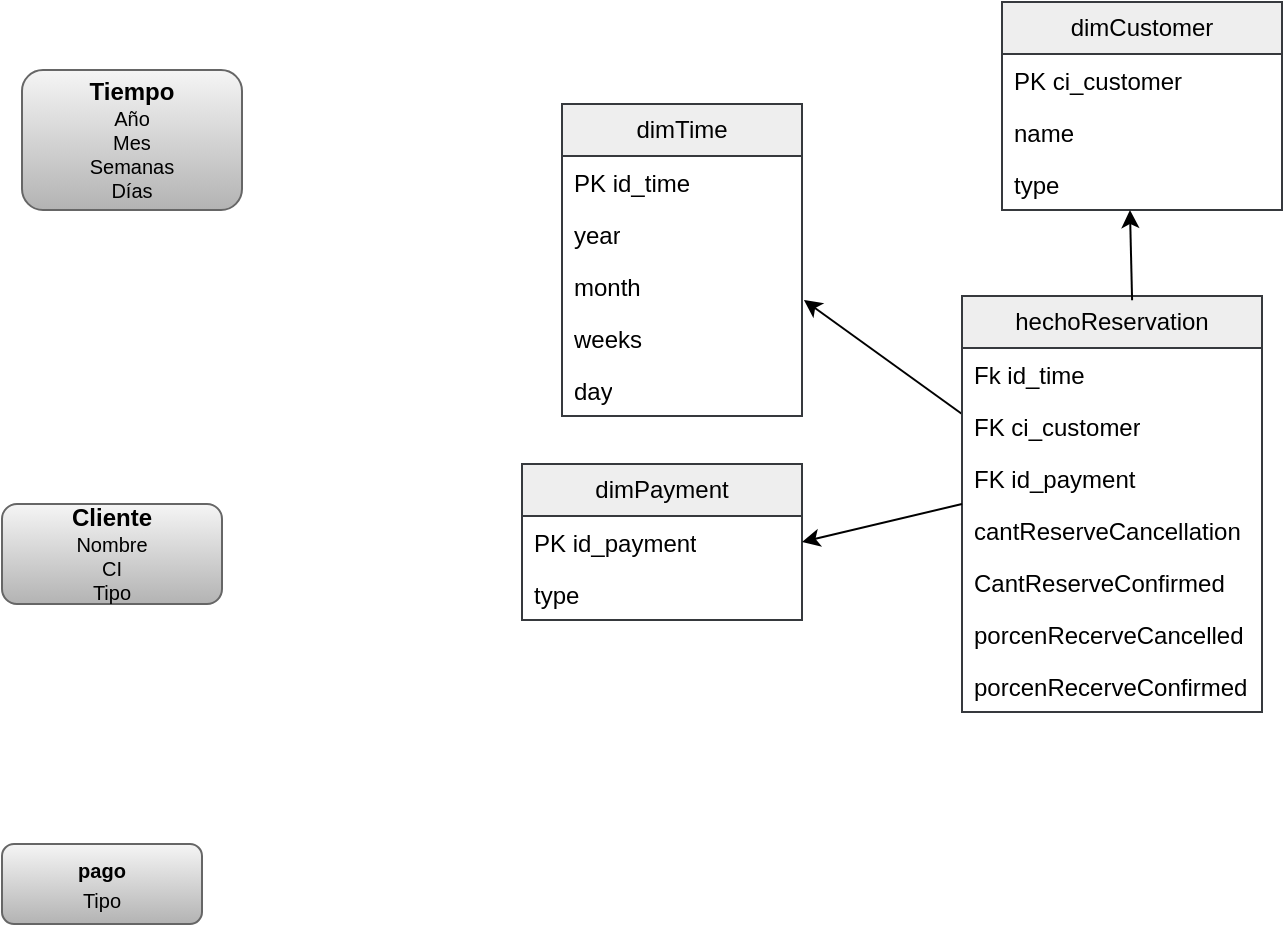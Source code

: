 <mxfile version="24.7.17">
  <diagram name="Página-1" id="uu4i2n9Bl2No3S-d-5fd">
    <mxGraphModel dx="880" dy="532" grid="1" gridSize="10" guides="1" tooltips="1" connect="1" arrows="1" fold="1" page="1" pageScale="1" pageWidth="850" pageHeight="1100" math="0" shadow="0">
      <root>
        <mxCell id="0" />
        <mxCell id="1" parent="0" />
        <mxCell id="EH8N8hHa5LhaJFt0thNJ-2" value="dimTime" style="swimlane;fontStyle=0;childLayout=stackLayout;horizontal=1;startSize=26;fillColor=#eeeeee;horizontalStack=0;resizeParent=1;resizeParentMax=0;resizeLast=0;collapsible=1;marginBottom=0;whiteSpace=wrap;html=1;rounded=0;strokeColor=#36393d;" vertex="1" parent="1">
          <mxGeometry x="340" y="210" width="120" height="156" as="geometry" />
        </mxCell>
        <mxCell id="EH8N8hHa5LhaJFt0thNJ-3" value="PK id_time" style="text;strokeColor=none;fillColor=none;align=left;verticalAlign=top;spacingLeft=4;spacingRight=4;overflow=hidden;rotatable=0;points=[[0,0.5],[1,0.5]];portConstraint=eastwest;whiteSpace=wrap;html=1;rounded=0;" vertex="1" parent="EH8N8hHa5LhaJFt0thNJ-2">
          <mxGeometry y="26" width="120" height="26" as="geometry" />
        </mxCell>
        <mxCell id="EH8N8hHa5LhaJFt0thNJ-4" value="year" style="text;strokeColor=none;fillColor=none;align=left;verticalAlign=top;spacingLeft=4;spacingRight=4;overflow=hidden;rotatable=0;points=[[0,0.5],[1,0.5]];portConstraint=eastwest;whiteSpace=wrap;html=1;rounded=0;" vertex="1" parent="EH8N8hHa5LhaJFt0thNJ-2">
          <mxGeometry y="52" width="120" height="26" as="geometry" />
        </mxCell>
        <mxCell id="EH8N8hHa5LhaJFt0thNJ-6" value="month" style="text;strokeColor=none;fillColor=none;align=left;verticalAlign=top;spacingLeft=4;spacingRight=4;overflow=hidden;rotatable=0;points=[[0,0.5],[1,0.5]];portConstraint=eastwest;whiteSpace=wrap;html=1;rounded=0;" vertex="1" parent="EH8N8hHa5LhaJFt0thNJ-2">
          <mxGeometry y="78" width="120" height="26" as="geometry" />
        </mxCell>
        <mxCell id="EH8N8hHa5LhaJFt0thNJ-5" value="weeks" style="text;strokeColor=none;fillColor=none;align=left;verticalAlign=top;spacingLeft=4;spacingRight=4;overflow=hidden;rotatable=0;points=[[0,0.5],[1,0.5]];portConstraint=eastwest;whiteSpace=wrap;html=1;rounded=0;" vertex="1" parent="EH8N8hHa5LhaJFt0thNJ-2">
          <mxGeometry y="104" width="120" height="26" as="geometry" />
        </mxCell>
        <mxCell id="EH8N8hHa5LhaJFt0thNJ-7" value="day" style="text;strokeColor=none;fillColor=none;align=left;verticalAlign=top;spacingLeft=4;spacingRight=4;overflow=hidden;rotatable=0;points=[[0,0.5],[1,0.5]];portConstraint=eastwest;whiteSpace=wrap;html=1;rounded=0;" vertex="1" parent="EH8N8hHa5LhaJFt0thNJ-2">
          <mxGeometry y="130" width="120" height="26" as="geometry" />
        </mxCell>
        <mxCell id="EH8N8hHa5LhaJFt0thNJ-8" value="dimCustomer" style="swimlane;fontStyle=0;childLayout=stackLayout;horizontal=1;startSize=26;fillColor=#eeeeee;horizontalStack=0;resizeParent=1;resizeParentMax=0;resizeLast=0;collapsible=1;marginBottom=0;whiteSpace=wrap;html=1;rounded=0;strokeColor=#36393d;" vertex="1" parent="1">
          <mxGeometry x="560" y="159" width="140" height="104" as="geometry" />
        </mxCell>
        <mxCell id="EH8N8hHa5LhaJFt0thNJ-9" value="PK ci_customer" style="text;strokeColor=none;fillColor=none;align=left;verticalAlign=top;spacingLeft=4;spacingRight=4;overflow=hidden;rotatable=0;points=[[0,0.5],[1,0.5]];portConstraint=eastwest;whiteSpace=wrap;html=1;rounded=0;" vertex="1" parent="EH8N8hHa5LhaJFt0thNJ-8">
          <mxGeometry y="26" width="140" height="26" as="geometry" />
        </mxCell>
        <mxCell id="EH8N8hHa5LhaJFt0thNJ-10" value="name" style="text;strokeColor=none;fillColor=none;align=left;verticalAlign=top;spacingLeft=4;spacingRight=4;overflow=hidden;rotatable=0;points=[[0,0.5],[1,0.5]];portConstraint=eastwest;whiteSpace=wrap;html=1;rounded=0;" vertex="1" parent="EH8N8hHa5LhaJFt0thNJ-8">
          <mxGeometry y="52" width="140" height="26" as="geometry" />
        </mxCell>
        <mxCell id="EH8N8hHa5LhaJFt0thNJ-11" value="type" style="text;strokeColor=none;fillColor=none;align=left;verticalAlign=top;spacingLeft=4;spacingRight=4;overflow=hidden;rotatable=0;points=[[0,0.5],[1,0.5]];portConstraint=eastwest;whiteSpace=wrap;html=1;rounded=0;" vertex="1" parent="EH8N8hHa5LhaJFt0thNJ-8">
          <mxGeometry y="78" width="140" height="26" as="geometry" />
        </mxCell>
        <mxCell id="EH8N8hHa5LhaJFt0thNJ-14" value="dimPayment" style="swimlane;fontStyle=0;childLayout=stackLayout;horizontal=1;startSize=26;fillColor=#eeeeee;horizontalStack=0;resizeParent=1;resizeParentMax=0;resizeLast=0;collapsible=1;marginBottom=0;whiteSpace=wrap;html=1;rounded=0;strokeColor=#36393d;" vertex="1" parent="1">
          <mxGeometry x="320" y="390" width="140" height="78" as="geometry" />
        </mxCell>
        <mxCell id="EH8N8hHa5LhaJFt0thNJ-15" value="PK id_payment" style="text;strokeColor=none;fillColor=none;align=left;verticalAlign=top;spacingLeft=4;spacingRight=4;overflow=hidden;rotatable=0;points=[[0,0.5],[1,0.5]];portConstraint=eastwest;whiteSpace=wrap;html=1;rounded=0;" vertex="1" parent="EH8N8hHa5LhaJFt0thNJ-14">
          <mxGeometry y="26" width="140" height="26" as="geometry" />
        </mxCell>
        <mxCell id="EH8N8hHa5LhaJFt0thNJ-16" value="type" style="text;strokeColor=none;fillColor=none;align=left;verticalAlign=top;spacingLeft=4;spacingRight=4;overflow=hidden;rotatable=0;points=[[0,0.5],[1,0.5]];portConstraint=eastwest;whiteSpace=wrap;html=1;rounded=0;" vertex="1" parent="EH8N8hHa5LhaJFt0thNJ-14">
          <mxGeometry y="52" width="140" height="26" as="geometry" />
        </mxCell>
        <mxCell id="EH8N8hHa5LhaJFt0thNJ-26" value="&lt;b&gt;Tiempo&lt;/b&gt;&lt;div style=&quot;font-size: 10px;&quot;&gt;Año&lt;br&gt;Mes&lt;br&gt;Semanas&lt;br&gt;Días&lt;/div&gt;" style="rounded=1;whiteSpace=wrap;html=1;fillColor=#f5f5f5;gradientColor=#b3b3b3;strokeColor=#666666;" vertex="1" parent="1">
          <mxGeometry x="70" y="193" width="110" height="70" as="geometry" />
        </mxCell>
        <mxCell id="EH8N8hHa5LhaJFt0thNJ-27" value="&lt;b&gt;Cliente&lt;/b&gt;&lt;div style=&quot;font-size: 10px;&quot;&gt;Nombre&lt;br&gt;CI&lt;/div&gt;&lt;div style=&quot;font-size: 10px;&quot;&gt;Tipo&lt;/div&gt;" style="rounded=1;whiteSpace=wrap;html=1;fillColor=#f5f5f5;gradientColor=#b3b3b3;strokeColor=#666666;" vertex="1" parent="1">
          <mxGeometry x="60" y="410" width="110" height="50" as="geometry" />
        </mxCell>
        <mxCell id="EH8N8hHa5LhaJFt0thNJ-28" value="&lt;span style=&quot;font-size: 10px;&quot;&gt;&lt;b&gt;pago&lt;/b&gt;&lt;/span&gt;&lt;div&gt;&lt;div&gt;&lt;span style=&quot;font-size: 10px;&quot;&gt;Tipo&lt;/span&gt;&lt;/div&gt;&lt;/div&gt;" style="rounded=1;whiteSpace=wrap;html=1;fillColor=#f5f5f5;gradientColor=#b3b3b3;strokeColor=#666666;" vertex="1" parent="1">
          <mxGeometry x="60" y="580" width="100" height="40" as="geometry" />
        </mxCell>
        <mxCell id="EH8N8hHa5LhaJFt0thNJ-31" value="" style="endArrow=classic;html=1;rounded=0;exitX=0;exitY=0.269;exitDx=0;exitDy=0;entryX=1.008;entryY=0.769;entryDx=0;entryDy=0;entryPerimeter=0;exitPerimeter=0;" edge="1" parent="1" source="EH8N8hHa5LhaJFt0thNJ-34" target="EH8N8hHa5LhaJFt0thNJ-6">
          <mxGeometry width="50" height="50" relative="1" as="geometry">
            <mxPoint x="410" y="270.5" as="sourcePoint" />
            <mxPoint x="500" y="270" as="targetPoint" />
          </mxGeometry>
        </mxCell>
        <mxCell id="EH8N8hHa5LhaJFt0thNJ-32" value="hechoReservation" style="swimlane;fontStyle=0;childLayout=stackLayout;horizontal=1;startSize=26;fillColor=#eeeeee;horizontalStack=0;resizeParent=1;resizeParentMax=0;resizeLast=0;collapsible=1;marginBottom=0;whiteSpace=wrap;html=1;rounded=0;strokeColor=#36393d;" vertex="1" parent="1">
          <mxGeometry x="540" y="306" width="150" height="208" as="geometry" />
        </mxCell>
        <mxCell id="EH8N8hHa5LhaJFt0thNJ-33" value="Fk id_time" style="text;strokeColor=none;fillColor=none;align=left;verticalAlign=top;spacingLeft=4;spacingRight=4;overflow=hidden;rotatable=0;points=[[0,0.5],[1,0.5]];portConstraint=eastwest;whiteSpace=wrap;html=1;rounded=0;" vertex="1" parent="EH8N8hHa5LhaJFt0thNJ-32">
          <mxGeometry y="26" width="150" height="26" as="geometry" />
        </mxCell>
        <mxCell id="EH8N8hHa5LhaJFt0thNJ-34" value="FK ci_customer" style="text;strokeColor=none;fillColor=none;align=left;verticalAlign=top;spacingLeft=4;spacingRight=4;overflow=hidden;rotatable=0;points=[[0,0.5],[1,0.5]];portConstraint=eastwest;whiteSpace=wrap;html=1;rounded=0;" vertex="1" parent="EH8N8hHa5LhaJFt0thNJ-32">
          <mxGeometry y="52" width="150" height="26" as="geometry" />
        </mxCell>
        <mxCell id="EH8N8hHa5LhaJFt0thNJ-35" value="FK id_payment" style="text;strokeColor=none;fillColor=none;align=left;verticalAlign=top;spacingLeft=4;spacingRight=4;overflow=hidden;rotatable=0;points=[[0,0.5],[1,0.5]];portConstraint=eastwest;whiteSpace=wrap;html=1;rounded=0;" vertex="1" parent="EH8N8hHa5LhaJFt0thNJ-32">
          <mxGeometry y="78" width="150" height="26" as="geometry" />
        </mxCell>
        <mxCell id="EH8N8hHa5LhaJFt0thNJ-36" value="cantReserveCancellation" style="text;strokeColor=none;fillColor=none;align=left;verticalAlign=top;spacingLeft=4;spacingRight=4;overflow=hidden;rotatable=0;points=[[0,0.5],[1,0.5]];portConstraint=eastwest;whiteSpace=wrap;html=1;rounded=0;" vertex="1" parent="EH8N8hHa5LhaJFt0thNJ-32">
          <mxGeometry y="104" width="150" height="26" as="geometry" />
        </mxCell>
        <mxCell id="EH8N8hHa5LhaJFt0thNJ-37" value="CantReserveConfirmed" style="text;strokeColor=none;fillColor=none;align=left;verticalAlign=top;spacingLeft=4;spacingRight=4;overflow=hidden;rotatable=0;points=[[0,0.5],[1,0.5]];portConstraint=eastwest;whiteSpace=wrap;html=1;rounded=0;" vertex="1" parent="EH8N8hHa5LhaJFt0thNJ-32">
          <mxGeometry y="130" width="150" height="26" as="geometry" />
        </mxCell>
        <mxCell id="EH8N8hHa5LhaJFt0thNJ-38" value="porcenRecerveCancelled" style="text;strokeColor=none;fillColor=none;align=left;verticalAlign=top;spacingLeft=4;spacingRight=4;overflow=hidden;rotatable=0;points=[[0,0.5],[1,0.5]];portConstraint=eastwest;whiteSpace=wrap;html=1;rounded=0;" vertex="1" parent="EH8N8hHa5LhaJFt0thNJ-32">
          <mxGeometry y="156" width="150" height="26" as="geometry" />
        </mxCell>
        <mxCell id="EH8N8hHa5LhaJFt0thNJ-39" value="porcenRecerveConfirmed" style="text;strokeColor=none;fillColor=none;align=left;verticalAlign=top;spacingLeft=4;spacingRight=4;overflow=hidden;rotatable=0;points=[[0,0.5],[1,0.5]];portConstraint=eastwest;whiteSpace=wrap;html=1;rounded=0;" vertex="1" parent="EH8N8hHa5LhaJFt0thNJ-32">
          <mxGeometry y="182" width="150" height="26" as="geometry" />
        </mxCell>
        <mxCell id="EH8N8hHa5LhaJFt0thNJ-40" value="" style="endArrow=classic;html=1;rounded=0;exitX=0;exitY=0;exitDx=0;exitDy=0;entryX=1;entryY=0.5;entryDx=0;entryDy=0;exitPerimeter=0;" edge="1" parent="1" source="EH8N8hHa5LhaJFt0thNJ-36" target="EH8N8hHa5LhaJFt0thNJ-15">
          <mxGeometry width="50" height="50" relative="1" as="geometry">
            <mxPoint x="550" y="375" as="sourcePoint" />
            <mxPoint x="451" y="288" as="targetPoint" />
          </mxGeometry>
        </mxCell>
        <mxCell id="EH8N8hHa5LhaJFt0thNJ-41" value="" style="endArrow=classic;html=1;rounded=0;entryX=0.457;entryY=1;entryDx=0;entryDy=0;entryPerimeter=0;exitX=0.567;exitY=0.01;exitDx=0;exitDy=0;exitPerimeter=0;" edge="1" parent="1" source="EH8N8hHa5LhaJFt0thNJ-32" target="EH8N8hHa5LhaJFt0thNJ-11">
          <mxGeometry width="50" height="50" relative="1" as="geometry">
            <mxPoint x="627" y="300" as="sourcePoint" />
            <mxPoint x="450" y="459" as="targetPoint" />
          </mxGeometry>
        </mxCell>
      </root>
    </mxGraphModel>
  </diagram>
</mxfile>
